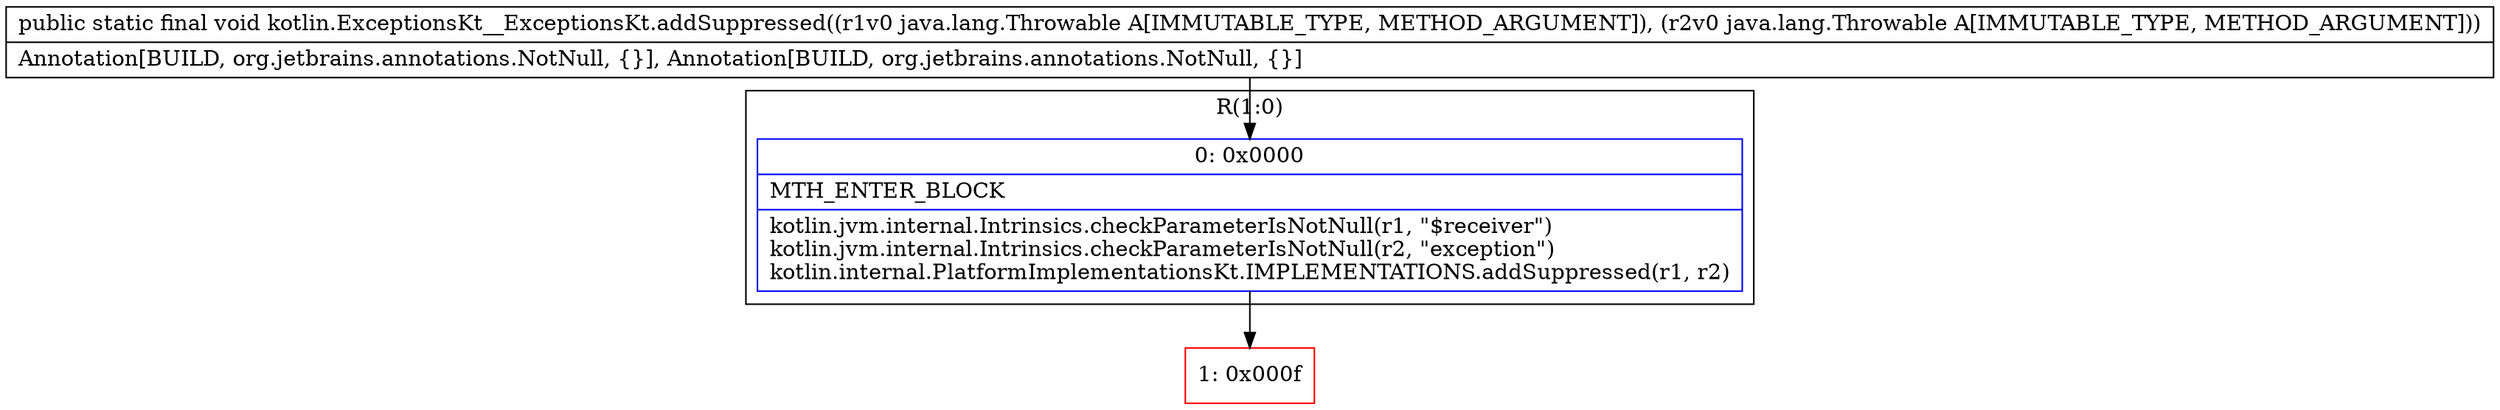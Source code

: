 digraph "CFG forkotlin.ExceptionsKt__ExceptionsKt.addSuppressed(Ljava\/lang\/Throwable;Ljava\/lang\/Throwable;)V" {
subgraph cluster_Region_711877663 {
label = "R(1:0)";
node [shape=record,color=blue];
Node_0 [shape=record,label="{0\:\ 0x0000|MTH_ENTER_BLOCK\l|kotlin.jvm.internal.Intrinsics.checkParameterIsNotNull(r1, \"$receiver\")\lkotlin.jvm.internal.Intrinsics.checkParameterIsNotNull(r2, \"exception\")\lkotlin.internal.PlatformImplementationsKt.IMPLEMENTATIONS.addSuppressed(r1, r2)\l}"];
}
Node_1 [shape=record,color=red,label="{1\:\ 0x000f}"];
MethodNode[shape=record,label="{public static final void kotlin.ExceptionsKt__ExceptionsKt.addSuppressed((r1v0 java.lang.Throwable A[IMMUTABLE_TYPE, METHOD_ARGUMENT]), (r2v0 java.lang.Throwable A[IMMUTABLE_TYPE, METHOD_ARGUMENT]))  | Annotation[BUILD, org.jetbrains.annotations.NotNull, \{\}], Annotation[BUILD, org.jetbrains.annotations.NotNull, \{\}]\l}"];
MethodNode -> Node_0;
Node_0 -> Node_1;
}

